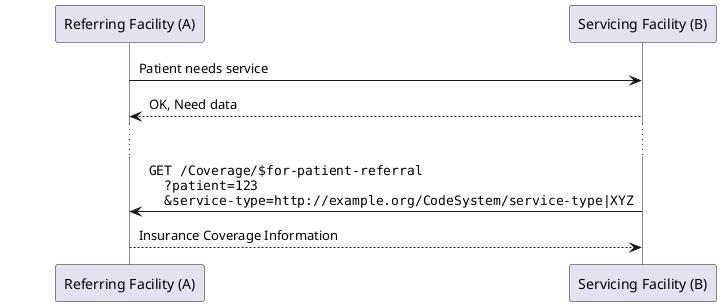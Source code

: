 @startuml
skinparam NoteTextAlignment left
skinparam Padding 2
skinparam ParticipantPadding 50
skinparam LifelineStrategy solid

participant "Referring Facility (A)" as A
participant "Servicing Facility (B)" as B

A -> B: Patient needs service
return OK, Need data

...

B -> A: ""GET /Coverage/$for-patient-referral""\n""  ?patient=123""\n""  &service-type=http://example.org/CodeSystem/service-type|XYZ""
return Insurance Coverage Information

@enduml